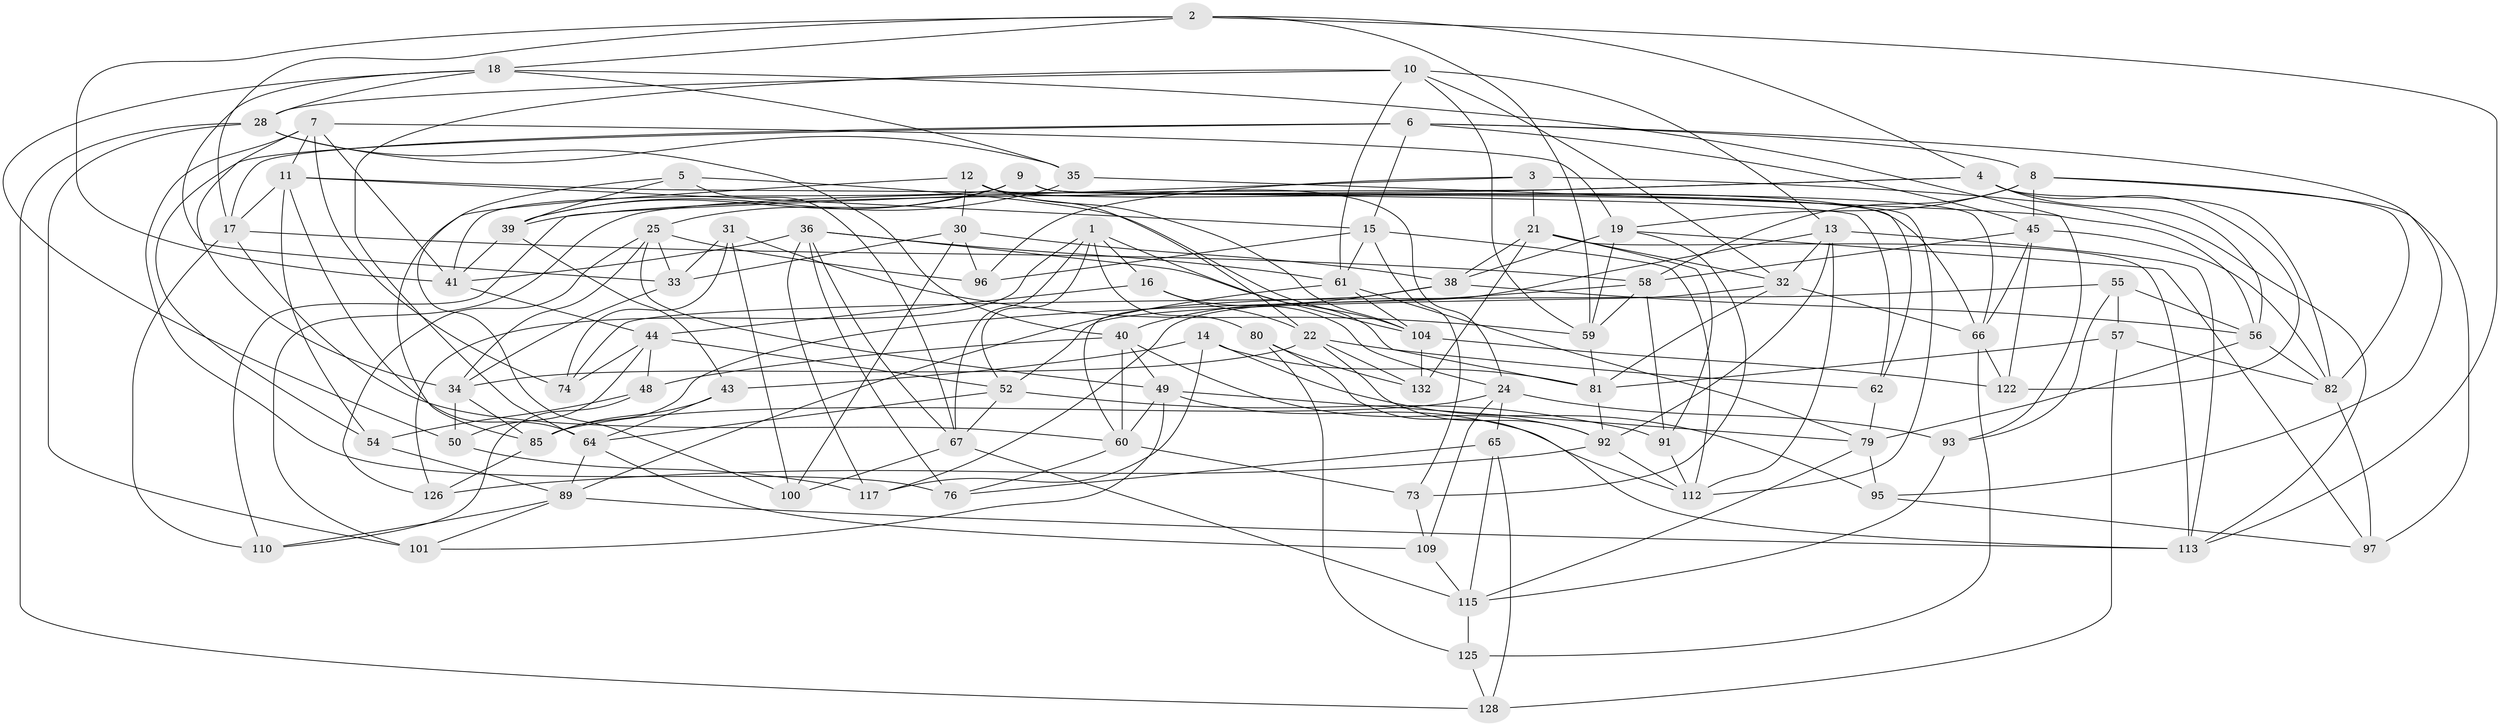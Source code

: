// original degree distribution, {4: 1.0}
// Generated by graph-tools (version 1.1) at 2025/11/02/27/25 16:11:43]
// undirected, 84 vertices, 218 edges
graph export_dot {
graph [start="1"]
  node [color=gray90,style=filled];
  1 [super="+131"];
  2 [super="+37"];
  3;
  4 [super="+106"];
  5;
  6 [super="+83"];
  7 [super="+26"];
  8 [super="+119"];
  9 [super="+51"];
  10 [super="+47"];
  11 [super="+20"];
  12 [super="+27"];
  13 [super="+133"];
  14;
  15 [super="+29"];
  16;
  17 [super="+69"];
  18 [super="+23"];
  19 [super="+123"];
  21 [super="+88"];
  22 [super="+134"];
  24 [super="+53"];
  25 [super="+63"];
  28 [super="+108"];
  30 [super="+70"];
  31;
  32 [super="+120"];
  33 [super="+68"];
  34 [super="+103"];
  35;
  36 [super="+99"];
  38 [super="+42"];
  39 [super="+46"];
  40 [super="+75"];
  41 [super="+71"];
  43;
  44 [super="+129"];
  45 [super="+94"];
  48;
  49 [super="+72"];
  50;
  52 [super="+124"];
  54;
  55;
  56 [super="+105"];
  57;
  58 [super="+121"];
  59 [super="+107"];
  60 [super="+114"];
  61 [super="+86"];
  62;
  64 [super="+78"];
  65;
  66 [super="+135"];
  67 [super="+77"];
  73;
  74;
  76;
  79 [super="+111"];
  80;
  81 [super="+90"];
  82 [super="+84"];
  85 [super="+87"];
  89 [super="+98"];
  91;
  92 [super="+102"];
  93;
  95;
  96;
  97;
  100;
  101;
  104 [super="+116"];
  109;
  110;
  112 [super="+127"];
  113 [super="+118"];
  115 [super="+130"];
  117;
  122;
  125;
  126;
  128;
  132;
  1 -- 16;
  1 -- 81;
  1 -- 67;
  1 -- 80;
  1 -- 52;
  1 -- 126;
  2 -- 41;
  2 -- 113;
  2 -- 4;
  2 -- 17;
  2 -- 18;
  2 -- 59;
  3 -- 110;
  3 -- 96;
  3 -- 113;
  3 -- 21;
  4 -- 101;
  4 -- 56;
  4 -- 122;
  4 -- 39;
  4 -- 82;
  5 -- 100;
  5 -- 67;
  5 -- 39;
  5 -- 104;
  6 -- 17;
  6 -- 15;
  6 -- 95;
  6 -- 54;
  6 -- 45;
  6 -- 8;
  7 -- 41;
  7 -- 76;
  7 -- 19;
  7 -- 74;
  7 -- 11;
  7 -- 34;
  8 -- 19;
  8 -- 97;
  8 -- 45;
  8 -- 58;
  8 -- 82;
  9 -- 39;
  9 -- 112;
  9 -- 41;
  9 -- 62;
  9 -- 25;
  9 -- 66;
  10 -- 32;
  10 -- 13;
  10 -- 59;
  10 -- 64;
  10 -- 28;
  10 -- 61;
  11 -- 64;
  11 -- 15;
  11 -- 62;
  11 -- 54;
  11 -- 17;
  12 -- 104;
  12 -- 66;
  12 -- 85;
  12 -- 22;
  12 -- 24;
  12 -- 30;
  13 -- 117;
  13 -- 112;
  13 -- 113;
  13 -- 32;
  13 -- 92;
  14 -- 117;
  14 -- 95;
  14 -- 81;
  14 -- 43;
  15 -- 96;
  15 -- 112;
  15 -- 73;
  15 -- 61;
  16 -- 24;
  16 -- 22;
  16 -- 44;
  17 -- 60;
  17 -- 110;
  17 -- 58;
  18 -- 50;
  18 -- 93;
  18 -- 33;
  18 -- 35;
  18 -- 28;
  19 -- 97;
  19 -- 59;
  19 -- 73;
  19 -- 38;
  21 -- 113;
  21 -- 91;
  21 -- 32;
  21 -- 132;
  21 -- 38;
  22 -- 132;
  22 -- 62;
  22 -- 34;
  22 -- 92;
  24 -- 109;
  24 -- 65;
  24 -- 93;
  24 -- 85;
  25 -- 49;
  25 -- 96;
  25 -- 34;
  25 -- 126;
  25 -- 33;
  28 -- 35;
  28 -- 40;
  28 -- 128;
  28 -- 101;
  30 -- 38;
  30 -- 96;
  30 -- 33 [weight=2];
  30 -- 100;
  31 -- 74;
  31 -- 100;
  31 -- 59;
  31 -- 33;
  32 -- 52;
  32 -- 66;
  32 -- 81;
  33 -- 34;
  34 -- 50;
  34 -- 85;
  35 -- 39;
  35 -- 56;
  36 -- 117;
  36 -- 61;
  36 -- 41;
  36 -- 104;
  36 -- 67;
  36 -- 76;
  38 -- 60;
  38 -- 40;
  38 -- 56;
  39 -- 43;
  39 -- 41;
  40 -- 49;
  40 -- 48;
  40 -- 92;
  40 -- 60;
  41 -- 44;
  43 -- 85;
  43 -- 64;
  44 -- 50;
  44 -- 52;
  44 -- 48;
  44 -- 74;
  45 -- 66;
  45 -- 122;
  45 -- 82;
  45 -- 58;
  48 -- 54;
  48 -- 110;
  49 -- 60;
  49 -- 112;
  49 -- 101;
  49 -- 79;
  50 -- 117;
  52 -- 64;
  52 -- 67;
  52 -- 91;
  54 -- 89;
  55 -- 74;
  55 -- 57;
  55 -- 93;
  55 -- 56;
  56 -- 82;
  56 -- 79;
  57 -- 128;
  57 -- 82;
  57 -- 81;
  58 -- 91;
  58 -- 59;
  58 -- 85;
  59 -- 81;
  60 -- 76;
  60 -- 73;
  61 -- 89;
  61 -- 79;
  61 -- 104;
  62 -- 79;
  64 -- 89;
  64 -- 109;
  65 -- 128;
  65 -- 76;
  65 -- 115;
  66 -- 125;
  66 -- 122;
  67 -- 115;
  67 -- 100;
  73 -- 109;
  79 -- 95;
  79 -- 115;
  80 -- 125;
  80 -- 132;
  80 -- 113;
  81 -- 92;
  82 -- 97;
  85 -- 126;
  89 -- 101;
  89 -- 113;
  89 -- 110;
  91 -- 112;
  92 -- 126;
  92 -- 112;
  93 -- 115;
  95 -- 97;
  104 -- 122;
  104 -- 132;
  109 -- 115;
  115 -- 125;
  125 -- 128;
}

